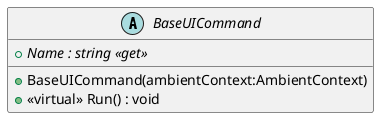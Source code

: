 @startuml
abstract class BaseUICommand {
    + BaseUICommand(ambientContext:AmbientContext)
    + {abstract} Name : string <<get>>
    + <<virtual>> Run() : void
}
@enduml
